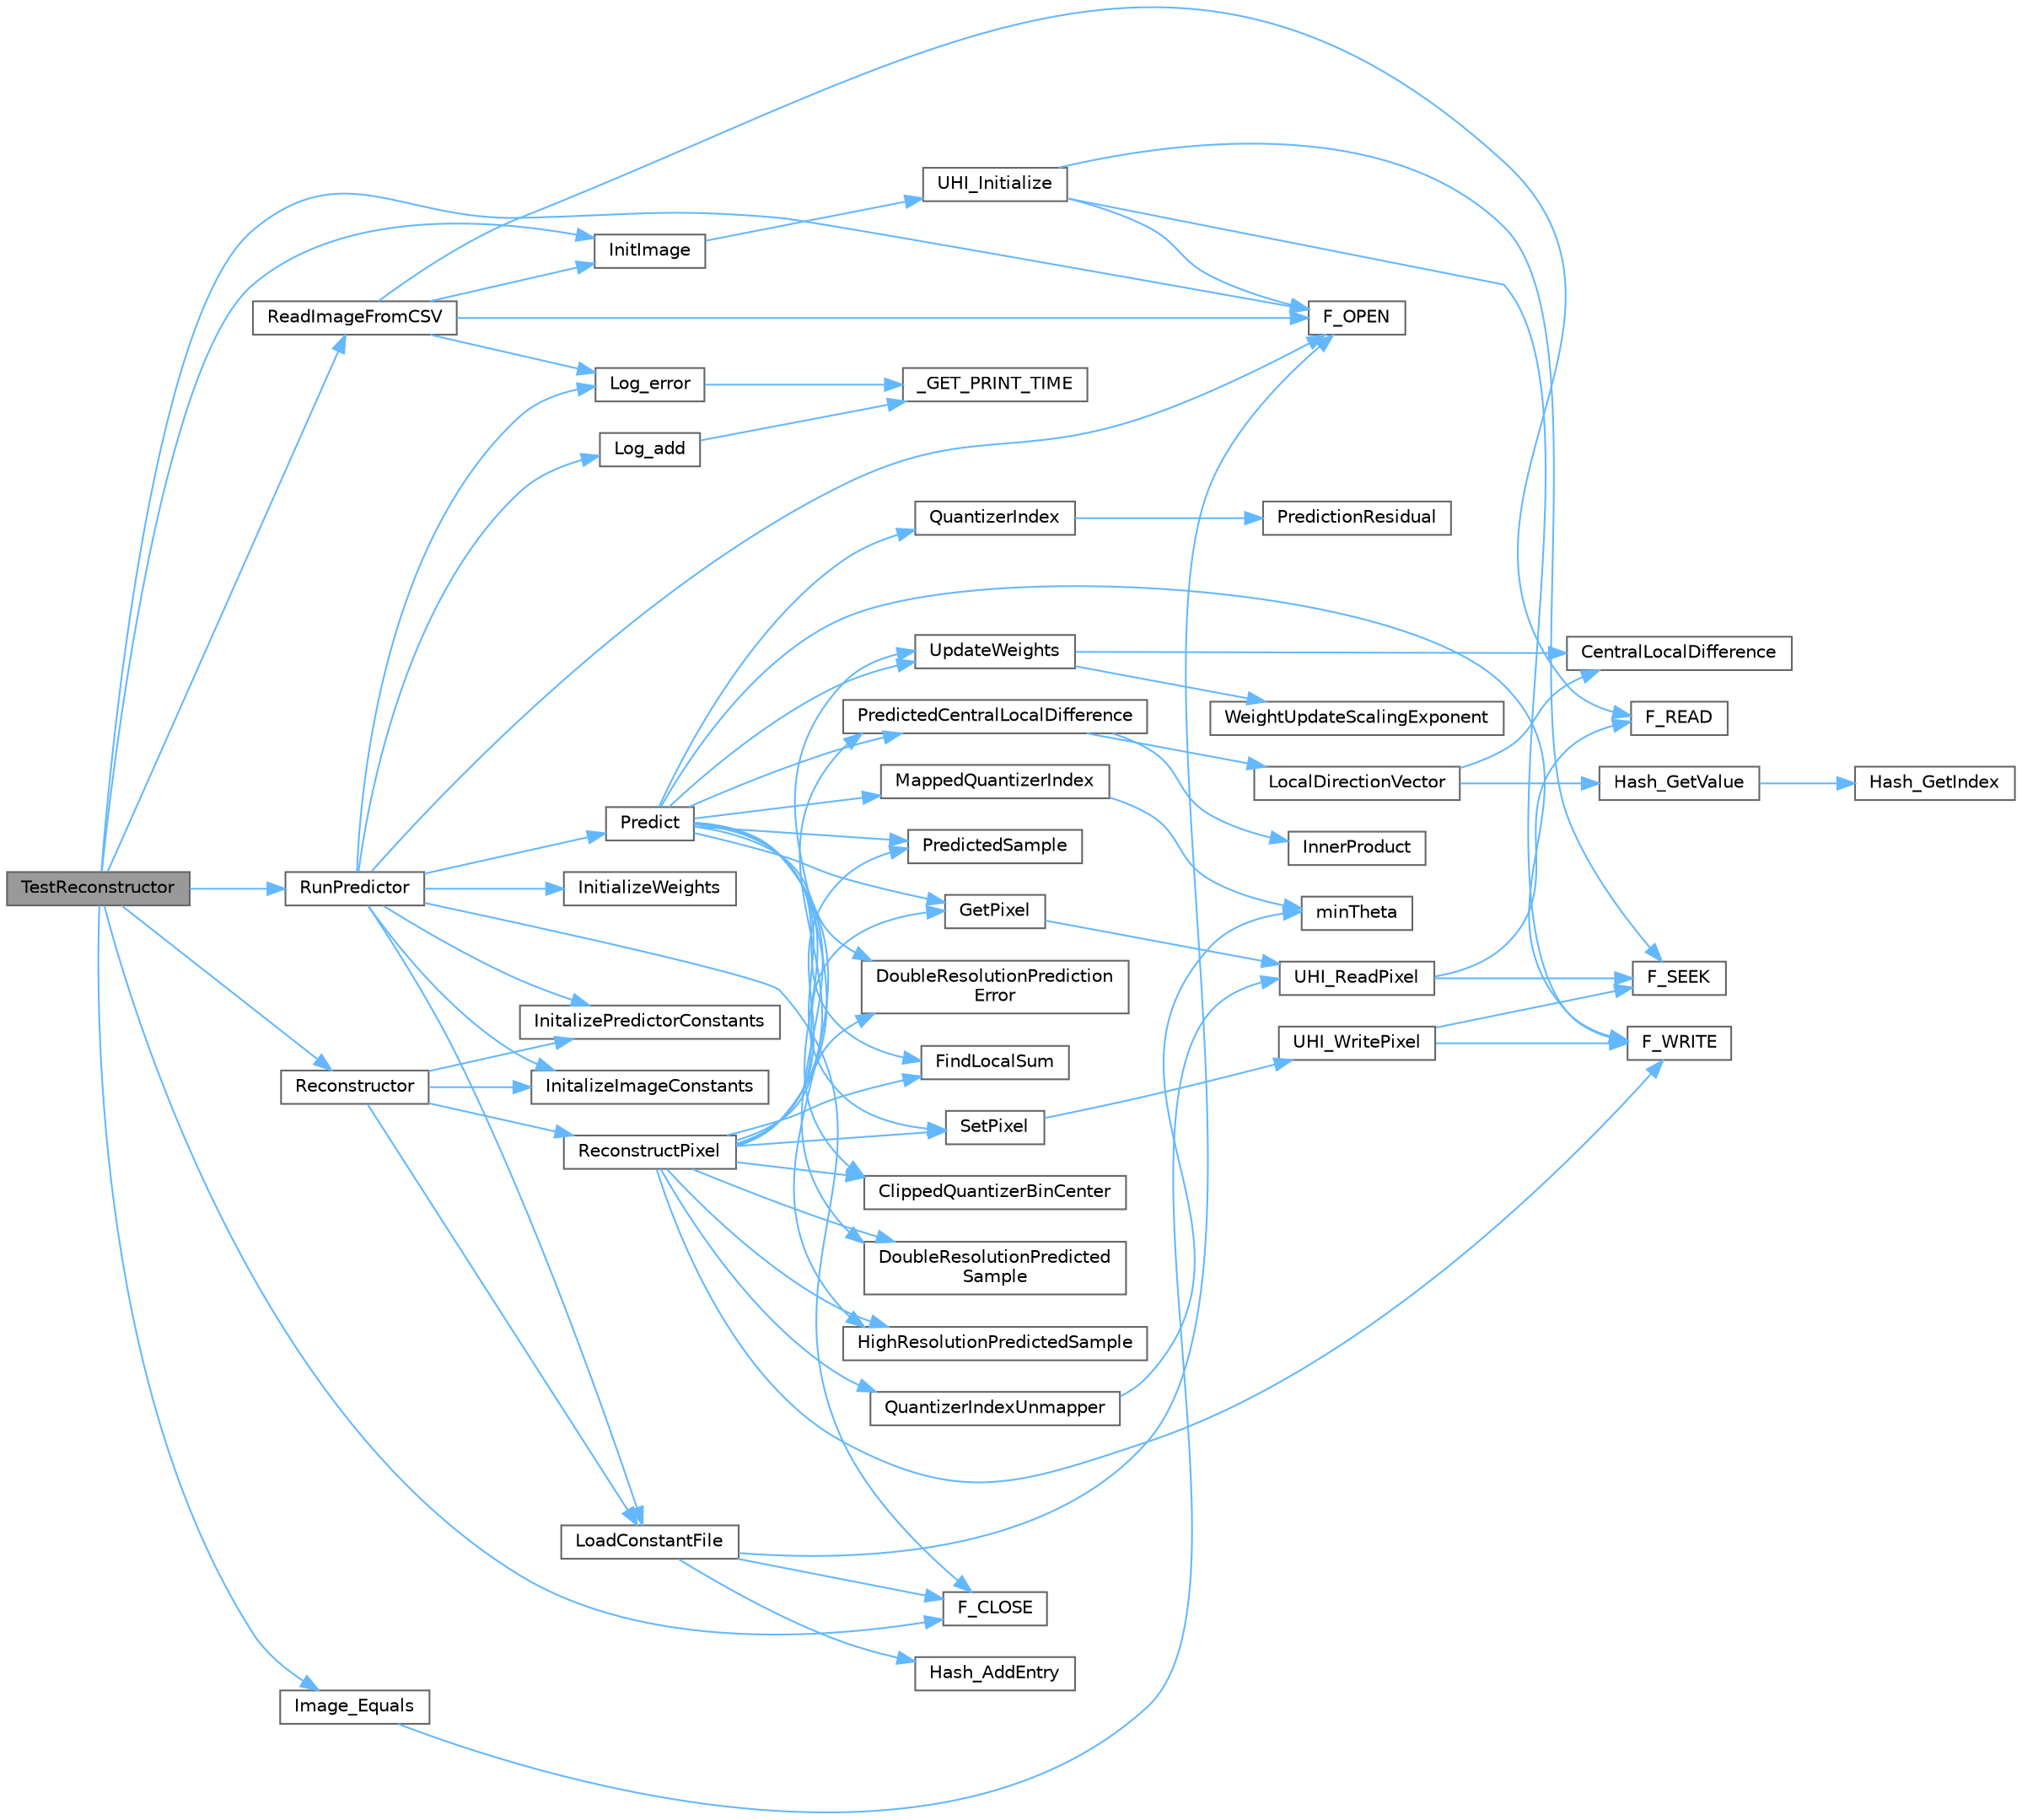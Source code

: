 digraph "TestReconstructor"
{
 // LATEX_PDF_SIZE
  bgcolor="transparent";
  edge [fontname=Helvetica,fontsize=10,labelfontname=Helvetica,labelfontsize=10];
  node [fontname=Helvetica,fontsize=10,shape=box,height=0.2,width=0.4];
  rankdir="LR";
  Node1 [id="Node000001",label="TestReconstructor",height=0.2,width=0.4,color="gray40", fillcolor="grey60", style="filled", fontcolor="black",tooltip=" "];
  Node1 -> Node2 [id="edge151_Node000001_Node000002",color="steelblue1",style="solid",tooltip=" "];
  Node2 [id="Node000002",label="F_CLOSE",height=0.2,width=0.4,color="grey40", fillcolor="white", style="filled",URL="$file___i_o_8c.html#ad62e6a72675aa7b389460e97f4e6d998",tooltip=" "];
  Node1 -> Node3 [id="edge152_Node000001_Node000003",color="steelblue1",style="solid",tooltip=" "];
  Node3 [id="Node000003",label="F_OPEN",height=0.2,width=0.4,color="grey40", fillcolor="white", style="filled",URL="$file___i_o_8c.html#a05d25080a4592a86386f6d0d3d48496c",tooltip=" "];
  Node1 -> Node4 [id="edge153_Node000001_Node000004",color="steelblue1",style="solid",tooltip=" "];
  Node4 [id="Node000004",label="Image_Equals",height=0.2,width=0.4,color="grey40", fillcolor="white", style="filled",URL="$image_8c.html#a1aeeb4864b63110b92099384a7a21fa8",tooltip=" "];
  Node4 -> Node5 [id="edge154_Node000004_Node000005",color="steelblue1",style="solid",tooltip=" "];
  Node5 [id="Node000005",label="UHI_ReadPixel",height=0.2,width=0.4,color="grey40", fillcolor="white", style="filled",URL="$uhi__io_8c.html#ad7fd2d84633ee6e0355a950deeacd220",tooltip=" "];
  Node5 -> Node6 [id="edge155_Node000005_Node000006",color="steelblue1",style="solid",tooltip=" "];
  Node6 [id="Node000006",label="F_READ",height=0.2,width=0.4,color="grey40", fillcolor="white", style="filled",URL="$file___i_o_8c.html#a6d14febd2771048b4a06dd86ea17718d",tooltip=" "];
  Node5 -> Node7 [id="edge156_Node000005_Node000007",color="steelblue1",style="solid",tooltip=" "];
  Node7 [id="Node000007",label="F_SEEK",height=0.2,width=0.4,color="grey40", fillcolor="white", style="filled",URL="$file___i_o_8c.html#a3ac9e7bef40307b69bdf5e0cb6904d83",tooltip=" "];
  Node1 -> Node8 [id="edge157_Node000001_Node000008",color="steelblue1",style="solid",tooltip=" "];
  Node8 [id="Node000008",label="InitImage",height=0.2,width=0.4,color="grey40", fillcolor="white", style="filled",URL="$image_8c.html#a8fa9b237f1e684b54af1748f9a66d666",tooltip=" "];
  Node8 -> Node9 [id="edge158_Node000008_Node000009",color="steelblue1",style="solid",tooltip=" "];
  Node9 [id="Node000009",label="UHI_Initialize",height=0.2,width=0.4,color="grey40", fillcolor="white", style="filled",URL="$uhi__io_8c.html#a6114b6569fbd42d5a3fa05f4cd82cc7e",tooltip=" "];
  Node9 -> Node3 [id="edge159_Node000009_Node000003",color="steelblue1",style="solid",tooltip=" "];
  Node9 -> Node7 [id="edge160_Node000009_Node000007",color="steelblue1",style="solid",tooltip=" "];
  Node9 -> Node10 [id="edge161_Node000009_Node000010",color="steelblue1",style="solid",tooltip=" "];
  Node10 [id="Node000010",label="F_WRITE",height=0.2,width=0.4,color="grey40", fillcolor="white", style="filled",URL="$file___i_o_8c.html#a94d988ea4ce93357f56c0191584246a6",tooltip=" "];
  Node1 -> Node11 [id="edge162_Node000001_Node000011",color="steelblue1",style="solid",tooltip=" "];
  Node11 [id="Node000011",label="ReadImageFromCSV",height=0.2,width=0.4,color="grey40", fillcolor="white", style="filled",URL="$csv-io_8c.html#aba677341d6fd704867c56e0b5d6f3fc3",tooltip=" "];
  Node11 -> Node3 [id="edge163_Node000011_Node000003",color="steelblue1",style="solid",tooltip=" "];
  Node11 -> Node6 [id="edge164_Node000011_Node000006",color="steelblue1",style="solid",tooltip=" "];
  Node11 -> Node8 [id="edge165_Node000011_Node000008",color="steelblue1",style="solid",tooltip=" "];
  Node11 -> Node12 [id="edge166_Node000011_Node000012",color="steelblue1",style="solid",tooltip=" "];
  Node12 [id="Node000012",label="Log_error",height=0.2,width=0.4,color="grey40", fillcolor="white", style="filled",URL="$logs_8c.html#ad795690a809192117add6898be812267",tooltip=" "];
  Node12 -> Node13 [id="edge167_Node000012_Node000013",color="steelblue1",style="solid",tooltip=" "];
  Node13 [id="Node000013",label="_GET_PRINT_TIME",height=0.2,width=0.4,color="grey40", fillcolor="white", style="filled",URL="$logs_8c.html#a89eb41300c751659cb27ad5955449bdc",tooltip=" "];
  Node1 -> Node14 [id="edge168_Node000001_Node000014",color="steelblue1",style="solid",tooltip=" "];
  Node14 [id="Node000014",label="Reconstructor",height=0.2,width=0.4,color="grey40", fillcolor="white", style="filled",URL="$reconstructor_8c.html#ad0d5b55646a3018075f07ae472ddb312",tooltip=" "];
  Node14 -> Node15 [id="edge169_Node000014_Node000015",color="steelblue1",style="solid",tooltip=" "];
  Node15 [id="Node000015",label="InitalizeImageConstants",height=0.2,width=0.4,color="grey40", fillcolor="white", style="filled",URL="$constants_8c.html#af84e7b9bd8c4fa1203b0040adf941d8d",tooltip=" "];
  Node14 -> Node16 [id="edge170_Node000014_Node000016",color="steelblue1",style="solid",tooltip=" "];
  Node16 [id="Node000016",label="InitalizePredictorConstants",height=0.2,width=0.4,color="grey40", fillcolor="white", style="filled",URL="$constants_8c.html#a6acd65af9a2f057ad3f0891038799e5b",tooltip=" "];
  Node14 -> Node17 [id="edge171_Node000014_Node000017",color="steelblue1",style="solid",tooltip=" "];
  Node17 [id="Node000017",label="LoadConstantFile",height=0.2,width=0.4,color="grey40", fillcolor="white", style="filled",URL="$load__constants_8c.html#a5d642038360b72b886a5eb66e3efd14a",tooltip=" "];
  Node17 -> Node2 [id="edge172_Node000017_Node000002",color="steelblue1",style="solid",tooltip=" "];
  Node17 -> Node3 [id="edge173_Node000017_Node000003",color="steelblue1",style="solid",tooltip=" "];
  Node17 -> Node18 [id="edge174_Node000017_Node000018",color="steelblue1",style="solid",tooltip=" "];
  Node18 [id="Node000018",label="Hash_AddEntry",height=0.2,width=0.4,color="grey40", fillcolor="white", style="filled",URL="$hash__table_8c.html#af0c750fb9a54f590b713d6526ed263fc",tooltip=" "];
  Node14 -> Node19 [id="edge175_Node000014_Node000019",color="steelblue1",style="solid",tooltip=" "];
  Node19 [id="Node000019",label="ReconstructPixel",height=0.2,width=0.4,color="grey40", fillcolor="white", style="filled",URL="$reconstructor_8c.html#ad16e1f973391ba6490488d303ab55ea3",tooltip=" "];
  Node19 -> Node20 [id="edge176_Node000019_Node000020",color="steelblue1",style="solid",tooltip=" "];
  Node20 [id="Node000020",label="ClippedQuantizerBinCenter",height=0.2,width=0.4,color="grey40", fillcolor="white", style="filled",URL="$quantizer_8c.html#a9d745aa249b8a9cde3f83899b563dcc5",tooltip=" "];
  Node19 -> Node21 [id="edge177_Node000019_Node000021",color="steelblue1",style="solid",tooltip=" "];
  Node21 [id="Node000021",label="DoubleResolutionPredicted\lSample",height=0.2,width=0.4,color="grey40", fillcolor="white", style="filled",URL="$sample__representative_8c.html#a6c60474c610dc64773816bc445efeb77",tooltip=" "];
  Node19 -> Node22 [id="edge178_Node000019_Node000022",color="steelblue1",style="solid",tooltip=" "];
  Node22 [id="Node000022",label="DoubleResolutionPrediction\lError",height=0.2,width=0.4,color="grey40", fillcolor="white", style="filled",URL="$weights_8c.html#a286baab1384ff25cf7cf4c2061f15c4c",tooltip=" "];
  Node19 -> Node10 [id="edge179_Node000019_Node000010",color="steelblue1",style="solid",tooltip=" "];
  Node19 -> Node23 [id="edge180_Node000019_Node000023",color="steelblue1",style="solid",tooltip=" "];
  Node23 [id="Node000023",label="FindLocalSum",height=0.2,width=0.4,color="grey40", fillcolor="white", style="filled",URL="$local__sum_8c.html#a1f0a6a3443597dab4881bb94fbc35f41",tooltip=" "];
  Node19 -> Node24 [id="edge181_Node000019_Node000024",color="steelblue1",style="solid",tooltip=" "];
  Node24 [id="Node000024",label="GetPixel",height=0.2,width=0.4,color="grey40", fillcolor="white", style="filled",URL="$image_8c.html#a78477801fe183cdf32e60df1c92b7320",tooltip=" "];
  Node24 -> Node5 [id="edge182_Node000024_Node000005",color="steelblue1",style="solid",tooltip=" "];
  Node19 -> Node25 [id="edge183_Node000019_Node000025",color="steelblue1",style="solid",tooltip=" "];
  Node25 [id="Node000025",label="HighResolutionPredictedSample",height=0.2,width=0.4,color="grey40", fillcolor="white", style="filled",URL="$sample__representative_8c.html#a441e8d0fe639d45889aab5b88c4138f4",tooltip=" "];
  Node19 -> Node26 [id="edge184_Node000019_Node000026",color="steelblue1",style="solid",tooltip=" "];
  Node26 [id="Node000026",label="PredictedCentralLocalDifference",height=0.2,width=0.4,color="grey40", fillcolor="white", style="filled",URL="$weights_8c.html#a7849a1bb928be8056578dad0f1db7f86",tooltip=" "];
  Node26 -> Node27 [id="edge185_Node000026_Node000027",color="steelblue1",style="solid",tooltip=" "];
  Node27 [id="Node000027",label="InnerProduct",height=0.2,width=0.4,color="grey40", fillcolor="white", style="filled",URL="$linear__algebra_8c.html#a46ade3794d4b4d5cc1eaf983858507ef",tooltip=" "];
  Node26 -> Node28 [id="edge186_Node000026_Node000028",color="steelblue1",style="solid",tooltip=" "];
  Node28 [id="Node000028",label="LocalDirectionVector",height=0.2,width=0.4,color="grey40", fillcolor="white", style="filled",URL="$local__differences_8c.html#a6ee8aa29ecb5e47ec859cfb75580c8de",tooltip=" "];
  Node28 -> Node29 [id="edge187_Node000028_Node000029",color="steelblue1",style="solid",tooltip=" "];
  Node29 [id="Node000029",label="CentralLocalDifference",height=0.2,width=0.4,color="grey40", fillcolor="white", style="filled",URL="$local__differences_8c.html#a37d2cf3f48b1b2c436f630a2b649cf52",tooltip=" "];
  Node28 -> Node30 [id="edge188_Node000028_Node000030",color="steelblue1",style="solid",tooltip=" "];
  Node30 [id="Node000030",label="Hash_GetValue",height=0.2,width=0.4,color="grey40", fillcolor="white", style="filled",URL="$hash__table_8c.html#a27578c1b5a3ab68d8f144ed86ea72cc2",tooltip=" "];
  Node30 -> Node31 [id="edge189_Node000030_Node000031",color="steelblue1",style="solid",tooltip=" "];
  Node31 [id="Node000031",label="Hash_GetIndex",height=0.2,width=0.4,color="grey40", fillcolor="white", style="filled",URL="$hash__table_8c.html#a7026562de200bd5e9813f101d9eb614b",tooltip=" "];
  Node19 -> Node32 [id="edge190_Node000019_Node000032",color="steelblue1",style="solid",tooltip=" "];
  Node32 [id="Node000032",label="PredictedSample",height=0.2,width=0.4,color="grey40", fillcolor="white", style="filled",URL="$sample__representative_8c.html#a14cff7c59ac94b0387e8b95a433521e9",tooltip=" "];
  Node19 -> Node33 [id="edge191_Node000019_Node000033",color="steelblue1",style="solid",tooltip=" "];
  Node33 [id="Node000033",label="QuantizerIndexUnmapper",height=0.2,width=0.4,color="grey40", fillcolor="white", style="filled",URL="$quantizer_8c.html#ae85d34759565d8a3ab498494786c395b",tooltip=" "];
  Node33 -> Node34 [id="edge192_Node000033_Node000034",color="steelblue1",style="solid",tooltip=" "];
  Node34 [id="Node000034",label="minTheta",height=0.2,width=0.4,color="grey40", fillcolor="white", style="filled",URL="$quantizer_8c.html#ae831d86258458d0a68d3d2143db43d19",tooltip=" "];
  Node19 -> Node35 [id="edge193_Node000019_Node000035",color="steelblue1",style="solid",tooltip=" "];
  Node35 [id="Node000035",label="SetPixel",height=0.2,width=0.4,color="grey40", fillcolor="white", style="filled",URL="$image_8c.html#aefaa1253ccc17864ac32b9d685b821d4",tooltip=" "];
  Node35 -> Node36 [id="edge194_Node000035_Node000036",color="steelblue1",style="solid",tooltip=" "];
  Node36 [id="Node000036",label="UHI_WritePixel",height=0.2,width=0.4,color="grey40", fillcolor="white", style="filled",URL="$uhi__io_8c.html#a88066808c0a718f67bd50a325cdb5721",tooltip=" "];
  Node36 -> Node7 [id="edge195_Node000036_Node000007",color="steelblue1",style="solid",tooltip=" "];
  Node36 -> Node10 [id="edge196_Node000036_Node000010",color="steelblue1",style="solid",tooltip=" "];
  Node19 -> Node37 [id="edge197_Node000019_Node000037",color="steelblue1",style="solid",tooltip=" "];
  Node37 [id="Node000037",label="UpdateWeights",height=0.2,width=0.4,color="grey40", fillcolor="white", style="filled",URL="$weights_8c.html#a3c2f868e18c430abf7f6c6171ea253e0",tooltip=" "];
  Node37 -> Node29 [id="edge198_Node000037_Node000029",color="steelblue1",style="solid",tooltip=" "];
  Node37 -> Node38 [id="edge199_Node000037_Node000038",color="steelblue1",style="solid",tooltip=" "];
  Node38 [id="Node000038",label="WeightUpdateScalingExponent",height=0.2,width=0.4,color="grey40", fillcolor="white", style="filled",URL="$weights_8c.html#a17984670eb20b6ea122fb1e90a50dc75",tooltip=" "];
  Node1 -> Node39 [id="edge200_Node000001_Node000039",color="steelblue1",style="solid",tooltip=" "];
  Node39 [id="Node000039",label="RunPredictor",height=0.2,width=0.4,color="grey40", fillcolor="white", style="filled",URL="$predictor_8c.html#a4a94804509574a94d896a4164802bcd2",tooltip=" "];
  Node39 -> Node2 [id="edge201_Node000039_Node000002",color="steelblue1",style="solid",tooltip=" "];
  Node39 -> Node3 [id="edge202_Node000039_Node000003",color="steelblue1",style="solid",tooltip=" "];
  Node39 -> Node15 [id="edge203_Node000039_Node000015",color="steelblue1",style="solid",tooltip=" "];
  Node39 -> Node16 [id="edge204_Node000039_Node000016",color="steelblue1",style="solid",tooltip=" "];
  Node39 -> Node40 [id="edge205_Node000039_Node000040",color="steelblue1",style="solid",tooltip=" "];
  Node40 [id="Node000040",label="InitializeWeights",height=0.2,width=0.4,color="grey40", fillcolor="white", style="filled",URL="$weights_8c.html#a4d0af751debaaf6b3f8c5e845277b8a0",tooltip=" "];
  Node39 -> Node17 [id="edge206_Node000039_Node000017",color="steelblue1",style="solid",tooltip=" "];
  Node39 -> Node41 [id="edge207_Node000039_Node000041",color="steelblue1",style="solid",tooltip=" "];
  Node41 [id="Node000041",label="Log_add",height=0.2,width=0.4,color="grey40", fillcolor="white", style="filled",URL="$logs_8c.html#a61353ebf0328d8bd1f61f224305e64bb",tooltip=" "];
  Node41 -> Node13 [id="edge208_Node000041_Node000013",color="steelblue1",style="solid",tooltip=" "];
  Node39 -> Node12 [id="edge209_Node000039_Node000012",color="steelblue1",style="solid",tooltip=" "];
  Node39 -> Node42 [id="edge210_Node000039_Node000042",color="steelblue1",style="solid",tooltip=" "];
  Node42 [id="Node000042",label="Predict",height=0.2,width=0.4,color="grey40", fillcolor="white", style="filled",URL="$predictor_8c.html#ad6da8c8a0536aa627bd38f8b6e0a12c2",tooltip=" "];
  Node42 -> Node20 [id="edge211_Node000042_Node000020",color="steelblue1",style="solid",tooltip=" "];
  Node42 -> Node21 [id="edge212_Node000042_Node000021",color="steelblue1",style="solid",tooltip=" "];
  Node42 -> Node22 [id="edge213_Node000042_Node000022",color="steelblue1",style="solid",tooltip=" "];
  Node42 -> Node10 [id="edge214_Node000042_Node000010",color="steelblue1",style="solid",tooltip=" "];
  Node42 -> Node23 [id="edge215_Node000042_Node000023",color="steelblue1",style="solid",tooltip=" "];
  Node42 -> Node24 [id="edge216_Node000042_Node000024",color="steelblue1",style="solid",tooltip=" "];
  Node42 -> Node25 [id="edge217_Node000042_Node000025",color="steelblue1",style="solid",tooltip=" "];
  Node42 -> Node43 [id="edge218_Node000042_Node000043",color="steelblue1",style="solid",tooltip=" "];
  Node43 [id="Node000043",label="MappedQuantizerIndex",height=0.2,width=0.4,color="grey40", fillcolor="white", style="filled",URL="$quantizer_8c.html#a1f491e0a435427669942c932394d7c1a",tooltip=" "];
  Node43 -> Node34 [id="edge219_Node000043_Node000034",color="steelblue1",style="solid",tooltip=" "];
  Node42 -> Node26 [id="edge220_Node000042_Node000026",color="steelblue1",style="solid",tooltip=" "];
  Node42 -> Node32 [id="edge221_Node000042_Node000032",color="steelblue1",style="solid",tooltip=" "];
  Node42 -> Node44 [id="edge222_Node000042_Node000044",color="steelblue1",style="solid",tooltip=" "];
  Node44 [id="Node000044",label="QuantizerIndex",height=0.2,width=0.4,color="grey40", fillcolor="white", style="filled",URL="$quantizer_8c.html#afa51bec3d5dfdb41078f60b1a7c454ab",tooltip=" "];
  Node44 -> Node45 [id="edge223_Node000044_Node000045",color="steelblue1",style="solid",tooltip=" "];
  Node45 [id="Node000045",label="PredictionResidual",height=0.2,width=0.4,color="grey40", fillcolor="white", style="filled",URL="$quantizer_8c.html#a93be7d02ed2acce98f53818c98ac6cca",tooltip=" "];
  Node42 -> Node35 [id="edge224_Node000042_Node000035",color="steelblue1",style="solid",tooltip=" "];
  Node42 -> Node37 [id="edge225_Node000042_Node000037",color="steelblue1",style="solid",tooltip=" "];
}
